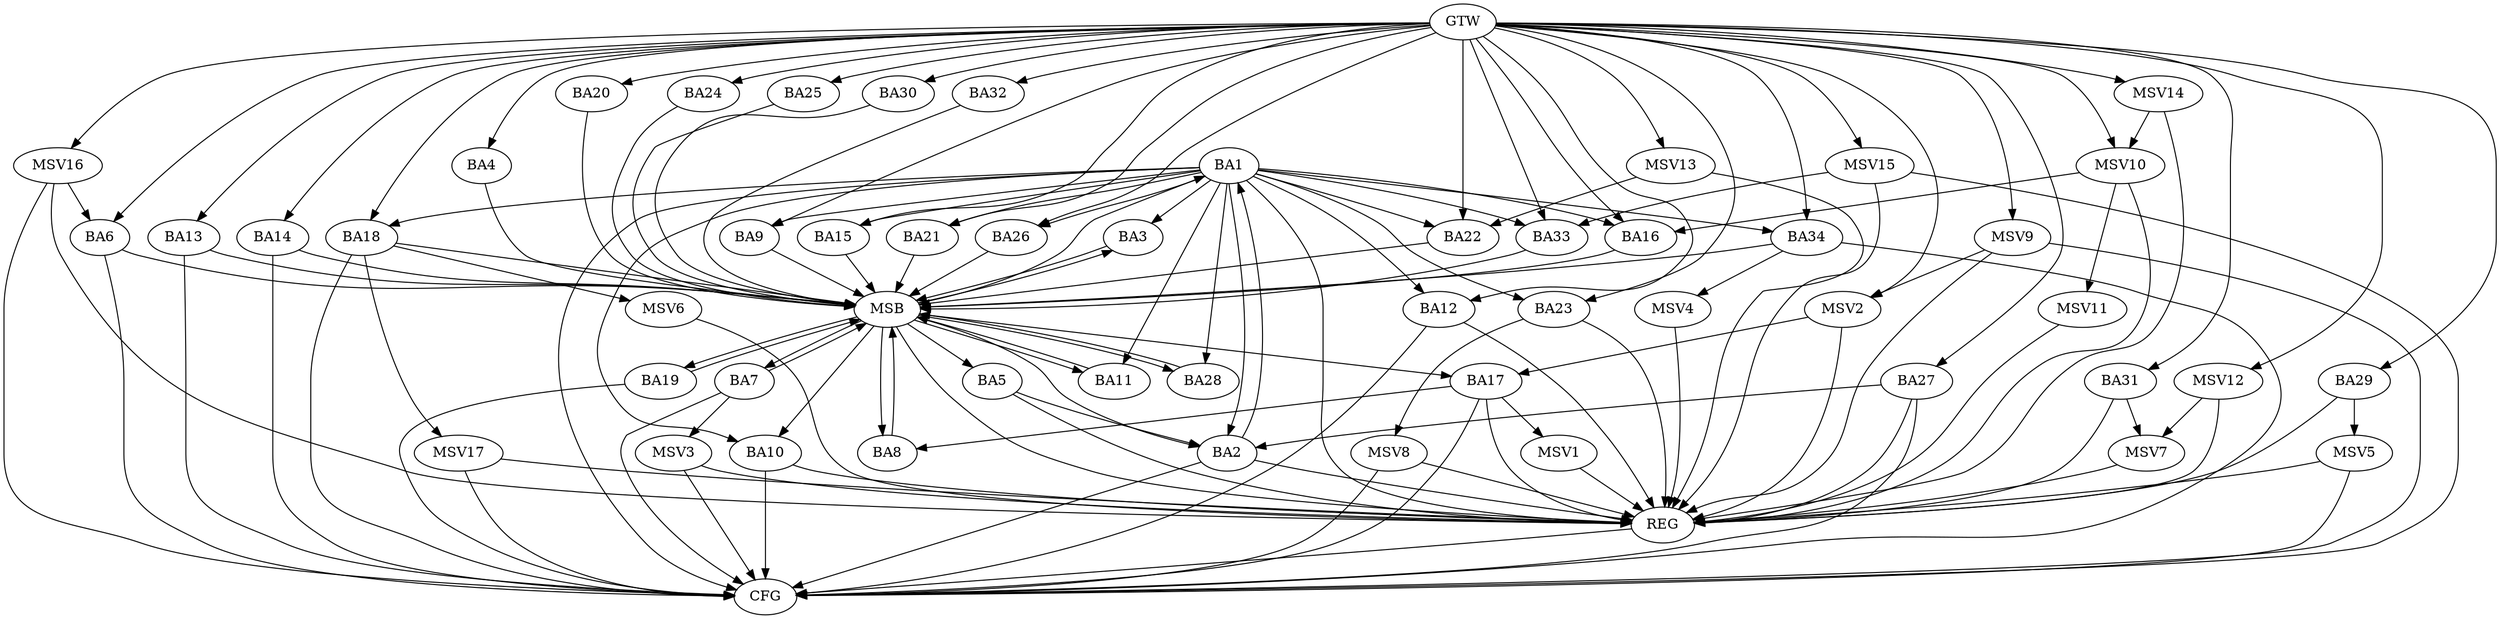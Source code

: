 strict digraph G {
  BA1 [ label="BA1" ];
  BA2 [ label="BA2" ];
  BA3 [ label="BA3" ];
  BA4 [ label="BA4" ];
  BA5 [ label="BA5" ];
  BA6 [ label="BA6" ];
  BA7 [ label="BA7" ];
  BA8 [ label="BA8" ];
  BA9 [ label="BA9" ];
  BA10 [ label="BA10" ];
  BA11 [ label="BA11" ];
  BA12 [ label="BA12" ];
  BA13 [ label="BA13" ];
  BA14 [ label="BA14" ];
  BA15 [ label="BA15" ];
  BA16 [ label="BA16" ];
  BA17 [ label="BA17" ];
  BA18 [ label="BA18" ];
  BA19 [ label="BA19" ];
  BA20 [ label="BA20" ];
  BA21 [ label="BA21" ];
  BA22 [ label="BA22" ];
  BA23 [ label="BA23" ];
  BA24 [ label="BA24" ];
  BA25 [ label="BA25" ];
  BA26 [ label="BA26" ];
  BA27 [ label="BA27" ];
  BA28 [ label="BA28" ];
  BA29 [ label="BA29" ];
  BA30 [ label="BA30" ];
  BA31 [ label="BA31" ];
  BA32 [ label="BA32" ];
  BA33 [ label="BA33" ];
  BA34 [ label="BA34" ];
  GTW [ label="GTW" ];
  REG [ label="REG" ];
  MSB [ label="MSB" ];
  CFG [ label="CFG" ];
  MSV1 [ label="MSV1" ];
  MSV2 [ label="MSV2" ];
  MSV3 [ label="MSV3" ];
  MSV4 [ label="MSV4" ];
  MSV5 [ label="MSV5" ];
  MSV6 [ label="MSV6" ];
  MSV7 [ label="MSV7" ];
  MSV8 [ label="MSV8" ];
  MSV9 [ label="MSV9" ];
  MSV10 [ label="MSV10" ];
  MSV11 [ label="MSV11" ];
  MSV12 [ label="MSV12" ];
  MSV13 [ label="MSV13" ];
  MSV14 [ label="MSV14" ];
  MSV15 [ label="MSV15" ];
  MSV16 [ label="MSV16" ];
  MSV17 [ label="MSV17" ];
  BA1 -> BA2;
  BA2 -> BA1;
  BA5 -> BA2;
  BA17 -> BA8;
  BA27 -> BA2;
  GTW -> BA4;
  GTW -> BA6;
  GTW -> BA9;
  GTW -> BA12;
  GTW -> BA13;
  GTW -> BA14;
  GTW -> BA15;
  GTW -> BA16;
  GTW -> BA18;
  GTW -> BA20;
  GTW -> BA21;
  GTW -> BA22;
  GTW -> BA23;
  GTW -> BA24;
  GTW -> BA25;
  GTW -> BA26;
  GTW -> BA27;
  GTW -> BA29;
  GTW -> BA30;
  GTW -> BA31;
  GTW -> BA32;
  GTW -> BA33;
  GTW -> BA34;
  BA1 -> REG;
  BA2 -> REG;
  BA5 -> REG;
  BA10 -> REG;
  BA12 -> REG;
  BA17 -> REG;
  BA23 -> REG;
  BA27 -> REG;
  BA29 -> REG;
  BA31 -> REG;
  BA3 -> MSB;
  MSB -> BA2;
  MSB -> REG;
  BA4 -> MSB;
  MSB -> BA3;
  BA6 -> MSB;
  BA7 -> MSB;
  BA8 -> MSB;
  MSB -> BA7;
  BA9 -> MSB;
  MSB -> BA1;
  BA11 -> MSB;
  MSB -> BA5;
  BA13 -> MSB;
  MSB -> BA10;
  BA14 -> MSB;
  BA15 -> MSB;
  MSB -> BA8;
  BA16 -> MSB;
  BA18 -> MSB;
  BA19 -> MSB;
  BA20 -> MSB;
  BA21 -> MSB;
  MSB -> BA11;
  BA22 -> MSB;
  MSB -> BA19;
  BA24 -> MSB;
  BA25 -> MSB;
  BA26 -> MSB;
  BA28 -> MSB;
  BA30 -> MSB;
  MSB -> BA17;
  BA32 -> MSB;
  MSB -> BA28;
  BA33 -> MSB;
  BA34 -> MSB;
  BA12 -> CFG;
  BA10 -> CFG;
  BA13 -> CFG;
  BA18 -> CFG;
  BA7 -> CFG;
  BA34 -> CFG;
  BA27 -> CFG;
  BA6 -> CFG;
  BA14 -> CFG;
  BA2 -> CFG;
  BA19 -> CFG;
  BA1 -> CFG;
  BA17 -> CFG;
  REG -> CFG;
  BA1 -> BA9;
  BA1 -> BA16;
  BA1 -> BA11;
  BA1 -> BA21;
  BA1 -> BA12;
  BA1 -> BA34;
  BA1 -> BA10;
  BA1 -> BA18;
  BA1 -> BA26;
  BA1 -> BA15;
  BA1 -> BA22;
  BA1 -> BA23;
  BA1 -> BA33;
  BA1 -> BA3;
  BA1 -> BA28;
  BA17 -> MSV1;
  MSV1 -> REG;
  MSV2 -> BA17;
  GTW -> MSV2;
  MSV2 -> REG;
  BA7 -> MSV3;
  MSV3 -> REG;
  MSV3 -> CFG;
  BA34 -> MSV4;
  MSV4 -> REG;
  BA29 -> MSV5;
  MSV5 -> REG;
  MSV5 -> CFG;
  BA18 -> MSV6;
  MSV6 -> REG;
  BA31 -> MSV7;
  MSV7 -> REG;
  BA23 -> MSV8;
  MSV8 -> REG;
  MSV8 -> CFG;
  MSV9 -> MSV2;
  GTW -> MSV9;
  MSV9 -> REG;
  MSV9 -> CFG;
  MSV10 -> BA16;
  GTW -> MSV10;
  MSV10 -> REG;
  MSV10 -> MSV11;
  MSV11 -> REG;
  MSV12 -> MSV7;
  GTW -> MSV12;
  MSV12 -> REG;
  MSV13 -> BA22;
  GTW -> MSV13;
  MSV13 -> REG;
  MSV14 -> MSV10;
  GTW -> MSV14;
  MSV14 -> REG;
  MSV15 -> BA33;
  GTW -> MSV15;
  MSV15 -> REG;
  MSV15 -> CFG;
  MSV16 -> BA6;
  GTW -> MSV16;
  MSV16 -> REG;
  MSV16 -> CFG;
  BA18 -> MSV17;
  MSV17 -> REG;
  MSV17 -> CFG;
}
